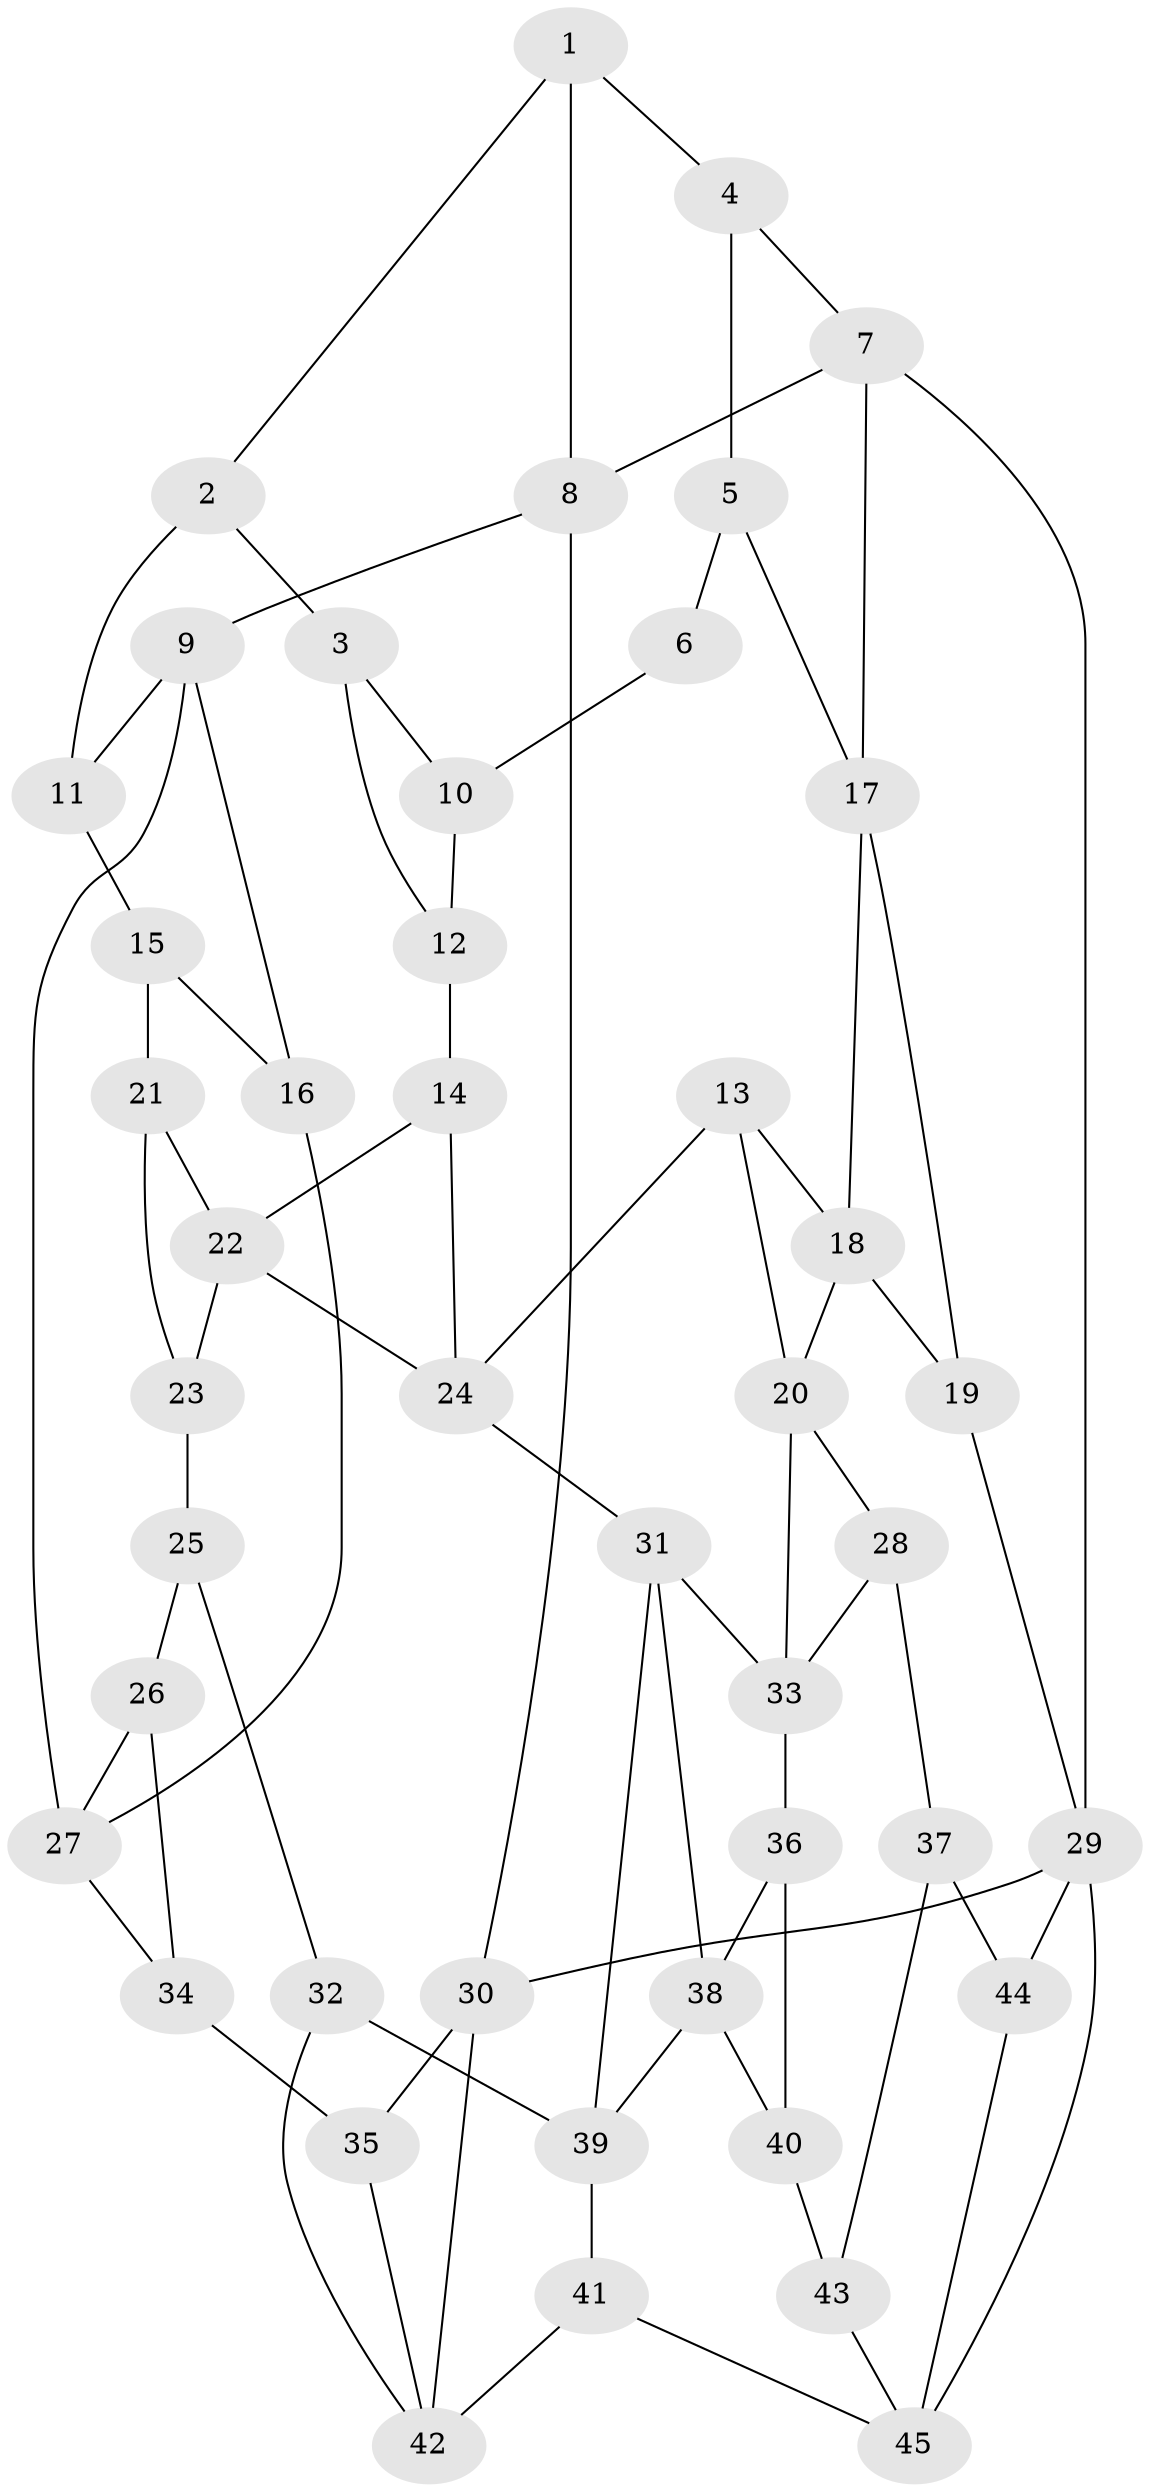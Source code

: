 // original degree distribution, {3: 0.02702702702702703, 4: 0.2702702702702703, 6: 0.24324324324324326, 5: 0.4594594594594595}
// Generated by graph-tools (version 1.1) at 2025/38/03/04/25 23:38:30]
// undirected, 45 vertices, 76 edges
graph export_dot {
  node [color=gray90,style=filled];
  1;
  2;
  3;
  4;
  5;
  6;
  7;
  8;
  9;
  10;
  11;
  12;
  13;
  14;
  15;
  16;
  17;
  18;
  19;
  20;
  21;
  22;
  23;
  24;
  25;
  26;
  27;
  28;
  29;
  30;
  31;
  32;
  33;
  34;
  35;
  36;
  37;
  38;
  39;
  40;
  41;
  42;
  43;
  44;
  45;
  1 -- 2 [weight=1.0];
  1 -- 4 [weight=1.0];
  1 -- 8 [weight=1.0];
  2 -- 3 [weight=1.0];
  2 -- 11 [weight=2.0];
  3 -- 10 [weight=1.0];
  3 -- 12 [weight=1.0];
  4 -- 5 [weight=1.0];
  4 -- 7 [weight=1.0];
  5 -- 6 [weight=1.0];
  5 -- 17 [weight=1.0];
  6 -- 10 [weight=2.0];
  7 -- 8 [weight=1.0];
  7 -- 17 [weight=1.0];
  7 -- 29 [weight=1.0];
  8 -- 9 [weight=1.0];
  8 -- 30 [weight=1.0];
  9 -- 11 [weight=1.0];
  9 -- 16 [weight=1.0];
  9 -- 27 [weight=1.0];
  10 -- 12 [weight=1.0];
  11 -- 15 [weight=1.0];
  12 -- 14 [weight=2.0];
  13 -- 18 [weight=1.0];
  13 -- 20 [weight=1.0];
  13 -- 24 [weight=1.0];
  14 -- 22 [weight=1.0];
  14 -- 24 [weight=1.0];
  15 -- 16 [weight=1.0];
  15 -- 21 [weight=2.0];
  16 -- 27 [weight=1.0];
  17 -- 18 [weight=1.0];
  17 -- 19 [weight=1.0];
  18 -- 19 [weight=1.0];
  18 -- 20 [weight=1.0];
  19 -- 29 [weight=1.0];
  20 -- 28 [weight=1.0];
  20 -- 33 [weight=1.0];
  21 -- 22 [weight=1.0];
  21 -- 23 [weight=1.0];
  22 -- 23 [weight=1.0];
  22 -- 24 [weight=1.0];
  23 -- 25 [weight=1.0];
  24 -- 31 [weight=1.0];
  25 -- 26 [weight=1.0];
  25 -- 32 [weight=1.0];
  26 -- 27 [weight=1.0];
  26 -- 34 [weight=1.0];
  27 -- 34 [weight=1.0];
  28 -- 33 [weight=1.0];
  28 -- 37 [weight=1.0];
  29 -- 30 [weight=1.0];
  29 -- 44 [weight=1.0];
  29 -- 45 [weight=1.0];
  30 -- 35 [weight=1.0];
  30 -- 42 [weight=1.0];
  31 -- 33 [weight=1.0];
  31 -- 38 [weight=1.0];
  31 -- 39 [weight=1.0];
  32 -- 39 [weight=1.0];
  32 -- 42 [weight=1.0];
  33 -- 36 [weight=1.0];
  34 -- 35 [weight=2.0];
  35 -- 42 [weight=1.0];
  36 -- 38 [weight=1.0];
  36 -- 40 [weight=1.0];
  37 -- 43 [weight=1.0];
  37 -- 44 [weight=2.0];
  38 -- 39 [weight=1.0];
  38 -- 40 [weight=1.0];
  39 -- 41 [weight=1.0];
  40 -- 43 [weight=2.0];
  41 -- 42 [weight=1.0];
  41 -- 45 [weight=1.0];
  43 -- 45 [weight=1.0];
  44 -- 45 [weight=1.0];
}
